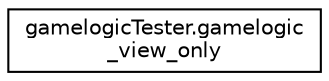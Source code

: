 digraph "Graphical Class Hierarchy"
{
  edge [fontname="Helvetica",fontsize="10",labelfontname="Helvetica",labelfontsize="10"];
  node [fontname="Helvetica",fontsize="10",shape=record];
  rankdir="LR";
  Node0 [label="gamelogicTester.gamelogic\l_view_only",height=0.2,width=0.4,color="black", fillcolor="white", style="filled",URL="$classgamelogic_tester_1_1gamelogic__view__only.html"];
}
